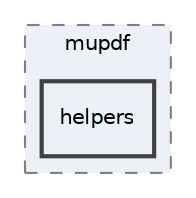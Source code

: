 digraph "P4ALL_OCR-TABLES/vendor/MuPDF/include/mupdf/helpers"
{
 // LATEX_PDF_SIZE
  edge [fontname="Helvetica",fontsize="10",labelfontname="Helvetica",labelfontsize="10"];
  node [fontname="Helvetica",fontsize="10",shape=record];
  compound=true
  subgraph clusterdir_682a3544a28d06ab7707c6573cece4d1 {
    graph [ bgcolor="#edf0f7", pencolor="grey50", style="filled,dashed,", label="mupdf", fontname="Helvetica", fontsize="10", URL="dir_682a3544a28d06ab7707c6573cece4d1.html"]
  dir_7bc99ee33518b961b27f61a1c2dfba90 [shape=box, label="helpers", style="filled,bold,", fillcolor="#edf0f7", color="grey25", URL="dir_7bc99ee33518b961b27f61a1c2dfba90.html"];
  }
}
